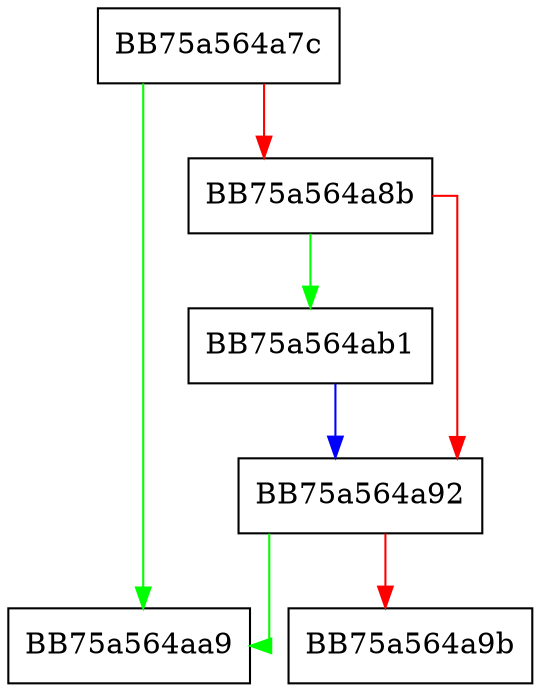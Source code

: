 digraph NotifyProcessingContainer {
  node [shape="box"];
  graph [splines=ortho];
  BB75a564a7c -> BB75a564aa9 [color="green"];
  BB75a564a7c -> BB75a564a8b [color="red"];
  BB75a564a8b -> BB75a564ab1 [color="green"];
  BB75a564a8b -> BB75a564a92 [color="red"];
  BB75a564a92 -> BB75a564aa9 [color="green"];
  BB75a564a92 -> BB75a564a9b [color="red"];
  BB75a564ab1 -> BB75a564a92 [color="blue"];
}